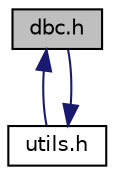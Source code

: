 digraph "dbc.h"
{
 // LATEX_PDF_SIZE
  edge [fontname="Helvetica",fontsize="10",labelfontname="Helvetica",labelfontsize="10"];
  node [fontname="Helvetica",fontsize="10",shape=record];
  Node1 [label="dbc.h",height=0.2,width=0.4,color="black", fillcolor="grey75", style="filled", fontcolor="black",tooltip="Design-by-Contract module."];
  Node1 -> Node2 [dir="back",color="midnightblue",fontsize="10",style="solid"];
  Node2 [label="utils.h",height=0.2,width=0.4,color="black", fillcolor="white", style="filled",URL="$utils_8h.html",tooltip="Useful common functions and macros."];
  Node2 -> Node1 [dir="back",color="midnightblue",fontsize="10",style="solid"];
}
